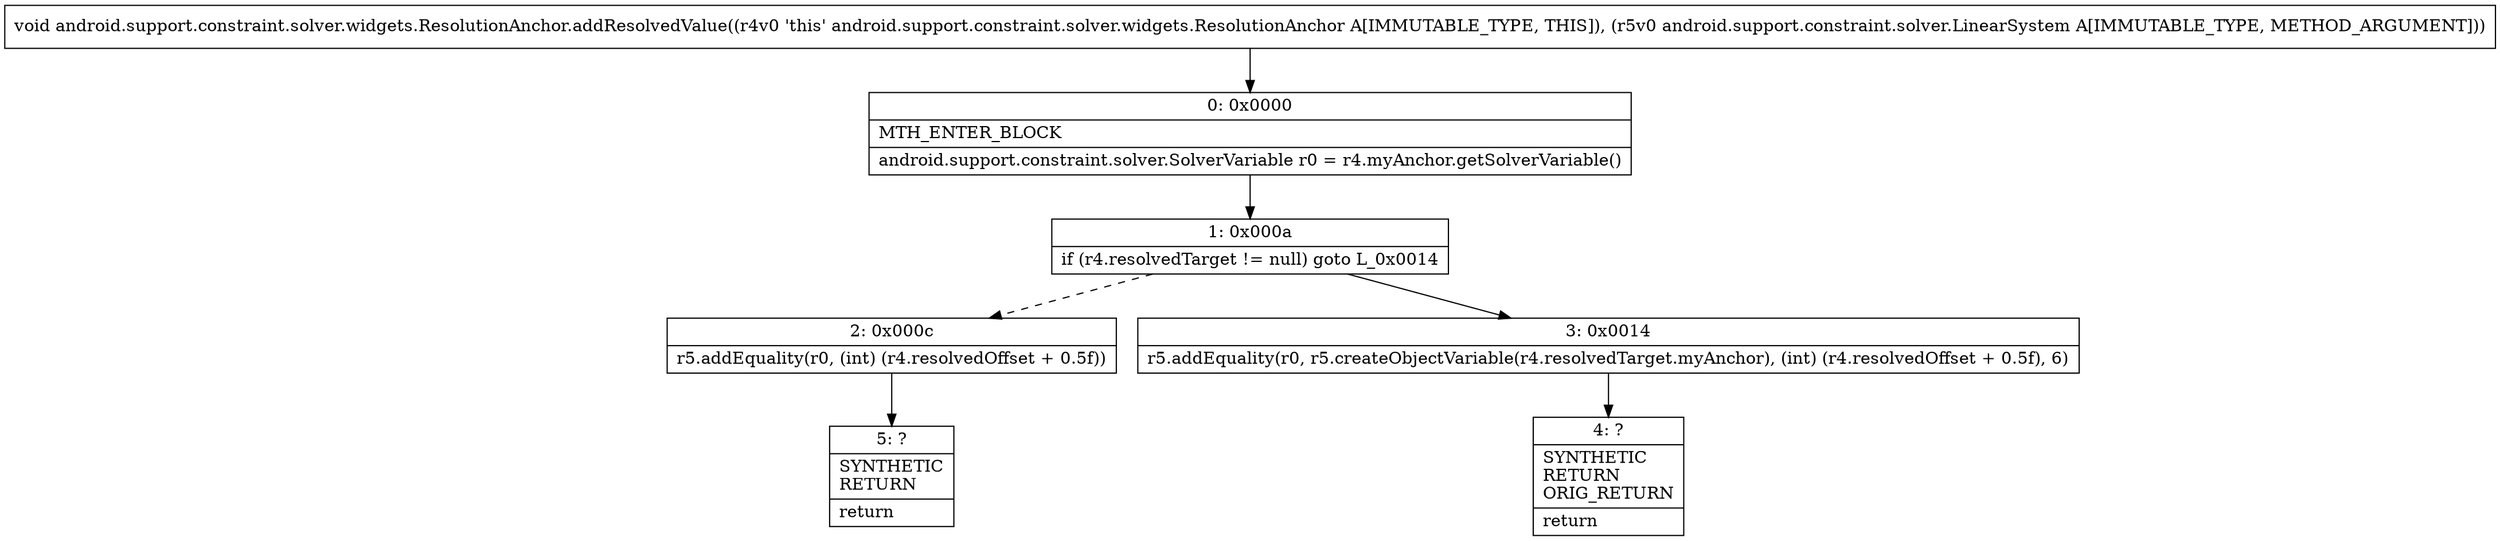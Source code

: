 digraph "CFG forandroid.support.constraint.solver.widgets.ResolutionAnchor.addResolvedValue(Landroid\/support\/constraint\/solver\/LinearSystem;)V" {
Node_0 [shape=record,label="{0\:\ 0x0000|MTH_ENTER_BLOCK\l|android.support.constraint.solver.SolverVariable r0 = r4.myAnchor.getSolverVariable()\l}"];
Node_1 [shape=record,label="{1\:\ 0x000a|if (r4.resolvedTarget != null) goto L_0x0014\l}"];
Node_2 [shape=record,label="{2\:\ 0x000c|r5.addEquality(r0, (int) (r4.resolvedOffset + 0.5f))\l}"];
Node_3 [shape=record,label="{3\:\ 0x0014|r5.addEquality(r0, r5.createObjectVariable(r4.resolvedTarget.myAnchor), (int) (r4.resolvedOffset + 0.5f), 6)\l}"];
Node_4 [shape=record,label="{4\:\ ?|SYNTHETIC\lRETURN\lORIG_RETURN\l|return\l}"];
Node_5 [shape=record,label="{5\:\ ?|SYNTHETIC\lRETURN\l|return\l}"];
MethodNode[shape=record,label="{void android.support.constraint.solver.widgets.ResolutionAnchor.addResolvedValue((r4v0 'this' android.support.constraint.solver.widgets.ResolutionAnchor A[IMMUTABLE_TYPE, THIS]), (r5v0 android.support.constraint.solver.LinearSystem A[IMMUTABLE_TYPE, METHOD_ARGUMENT])) }"];
MethodNode -> Node_0;
Node_0 -> Node_1;
Node_1 -> Node_2[style=dashed];
Node_1 -> Node_3;
Node_2 -> Node_5;
Node_3 -> Node_4;
}

